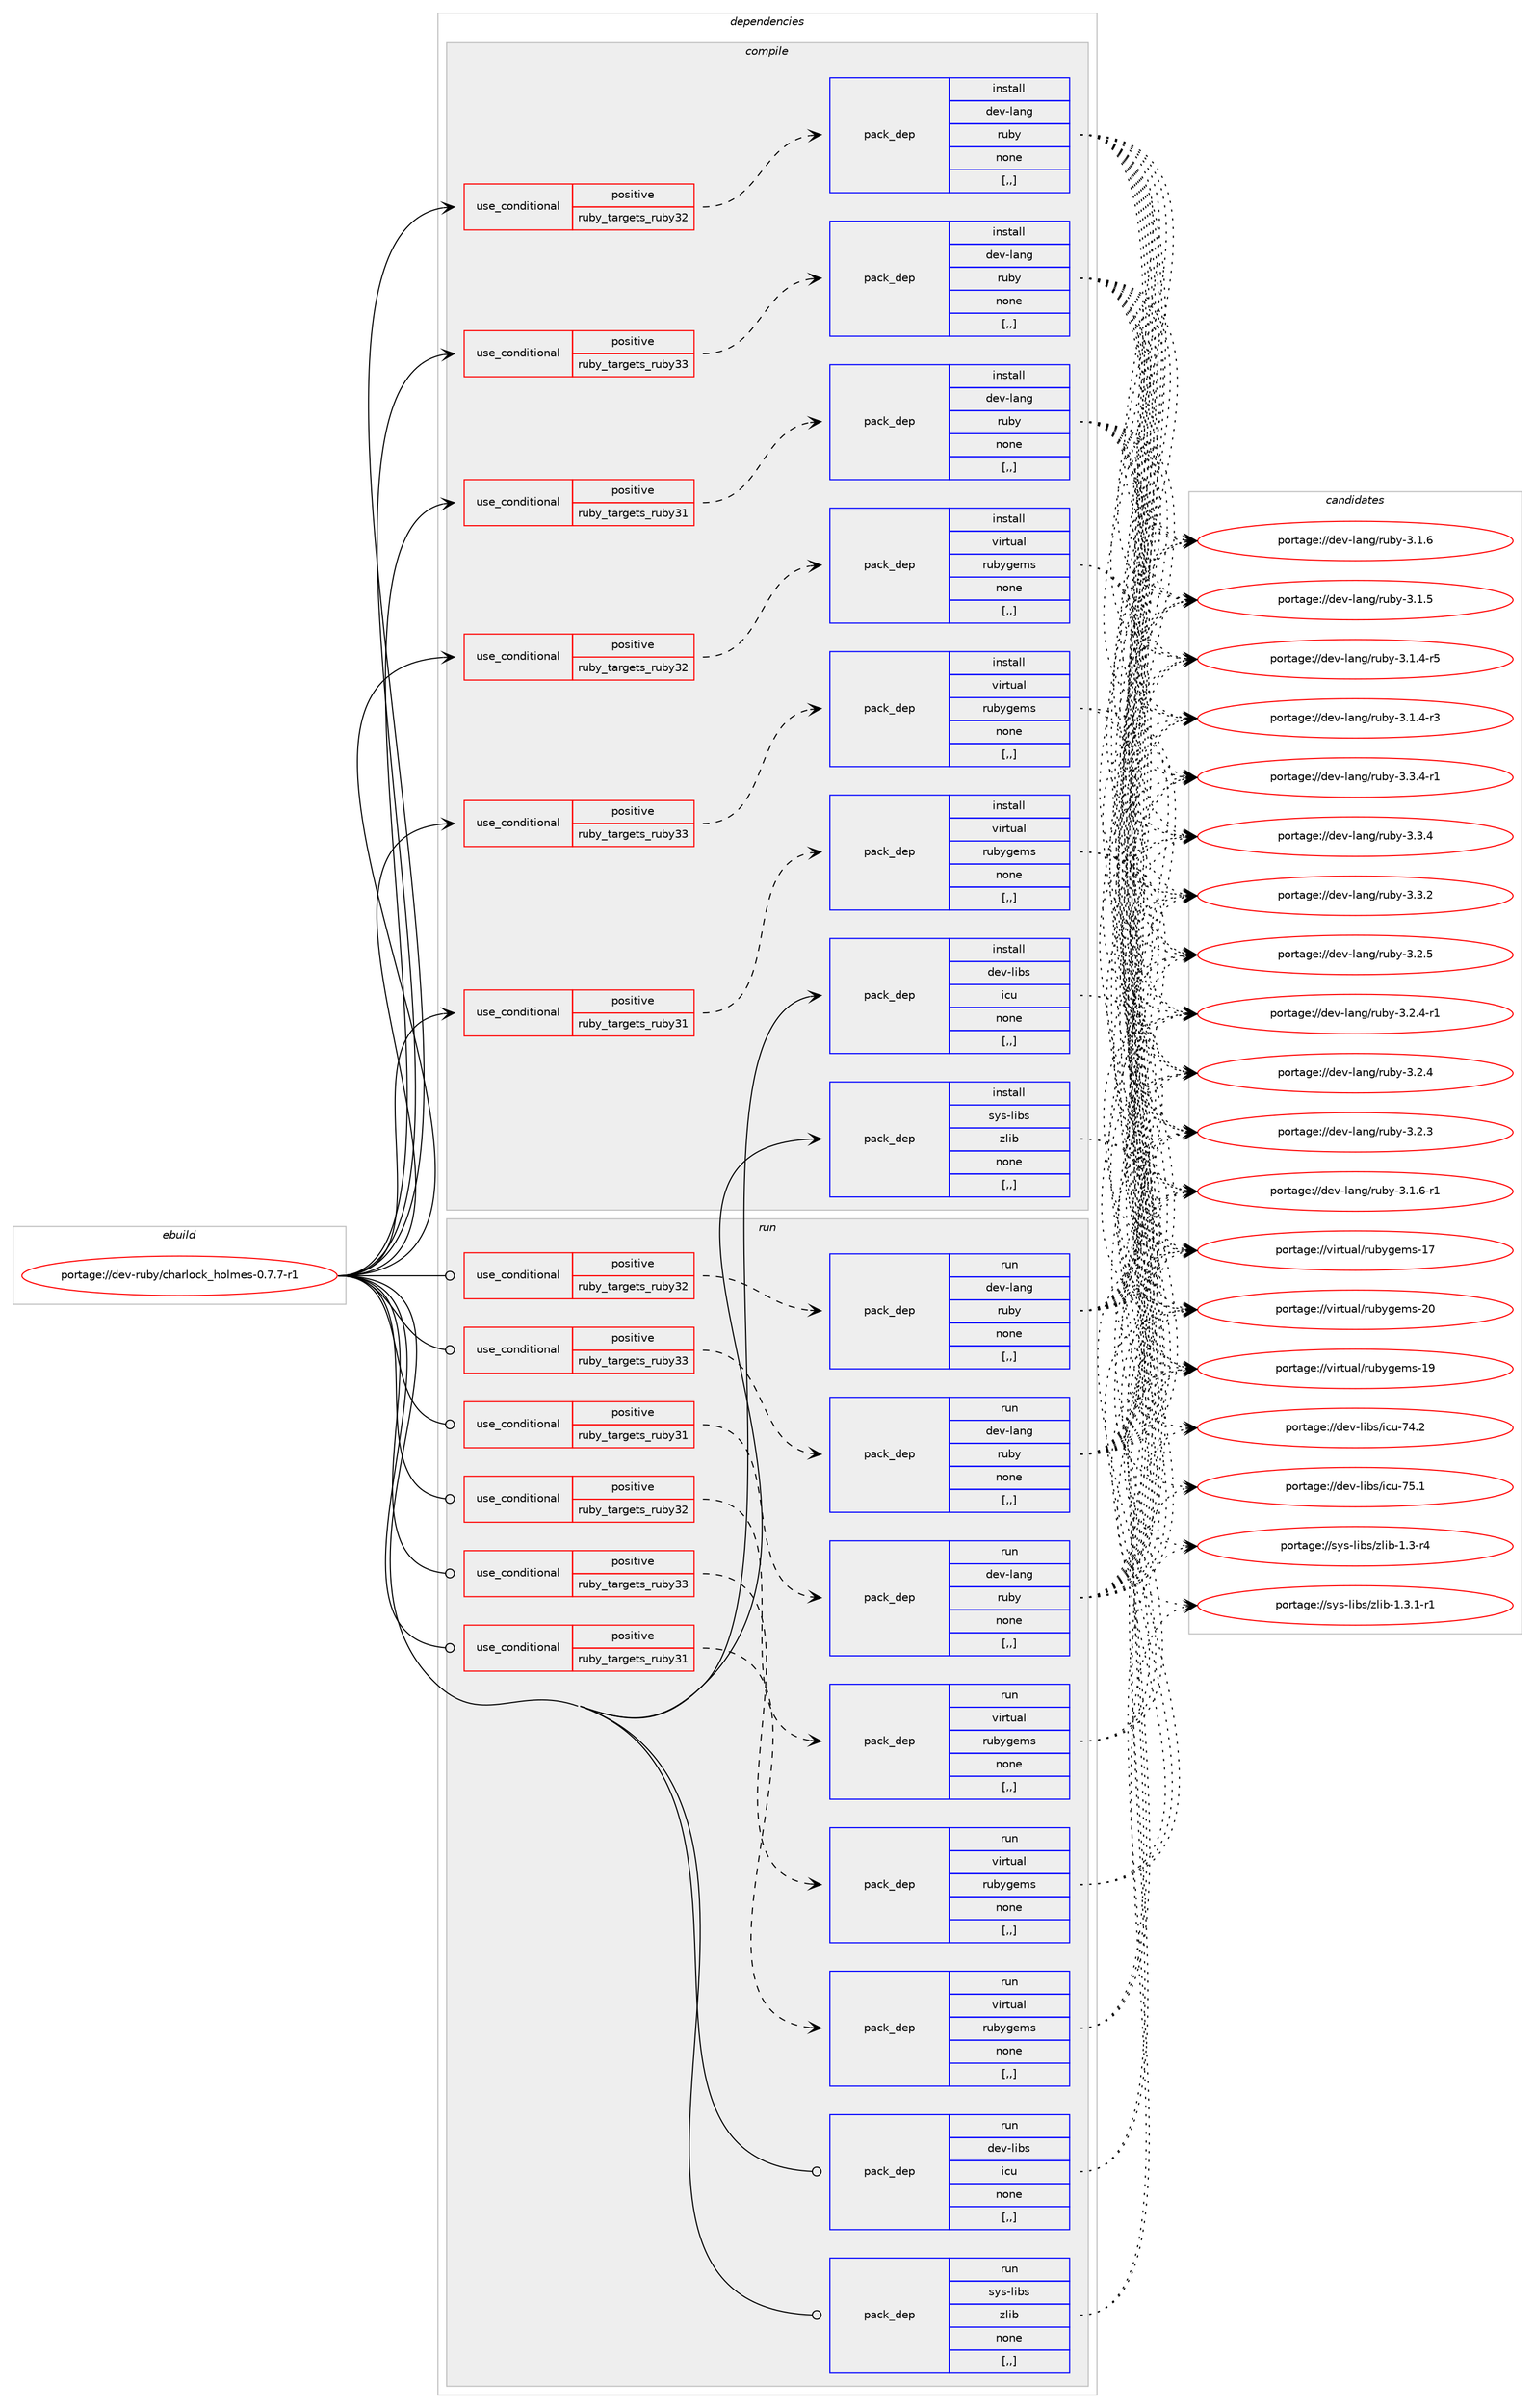 digraph prolog {

# *************
# Graph options
# *************

newrank=true;
concentrate=true;
compound=true;
graph [rankdir=LR,fontname=Helvetica,fontsize=10,ranksep=1.5];#, ranksep=2.5, nodesep=0.2];
edge  [arrowhead=vee];
node  [fontname=Helvetica,fontsize=10];

# **********
# The ebuild
# **********

subgraph cluster_leftcol {
color=gray;
label=<<i>ebuild</i>>;
id [label="portage://dev-ruby/charlock_holmes-0.7.7-r1", color=red, width=4, href="../dev-ruby/charlock_holmes-0.7.7-r1.svg"];
}

# ****************
# The dependencies
# ****************

subgraph cluster_midcol {
color=gray;
label=<<i>dependencies</i>>;
subgraph cluster_compile {
fillcolor="#eeeeee";
style=filled;
label=<<i>compile</i>>;
subgraph cond45565 {
dependency179164 [label=<<TABLE BORDER="0" CELLBORDER="1" CELLSPACING="0" CELLPADDING="4"><TR><TD ROWSPAN="3" CELLPADDING="10">use_conditional</TD></TR><TR><TD>positive</TD></TR><TR><TD>ruby_targets_ruby31</TD></TR></TABLE>>, shape=none, color=red];
subgraph pack132305 {
dependency179165 [label=<<TABLE BORDER="0" CELLBORDER="1" CELLSPACING="0" CELLPADDING="4" WIDTH="220"><TR><TD ROWSPAN="6" CELLPADDING="30">pack_dep</TD></TR><TR><TD WIDTH="110">install</TD></TR><TR><TD>dev-lang</TD></TR><TR><TD>ruby</TD></TR><TR><TD>none</TD></TR><TR><TD>[,,]</TD></TR></TABLE>>, shape=none, color=blue];
}
dependency179164:e -> dependency179165:w [weight=20,style="dashed",arrowhead="vee"];
}
id:e -> dependency179164:w [weight=20,style="solid",arrowhead="vee"];
subgraph cond45566 {
dependency179166 [label=<<TABLE BORDER="0" CELLBORDER="1" CELLSPACING="0" CELLPADDING="4"><TR><TD ROWSPAN="3" CELLPADDING="10">use_conditional</TD></TR><TR><TD>positive</TD></TR><TR><TD>ruby_targets_ruby31</TD></TR></TABLE>>, shape=none, color=red];
subgraph pack132306 {
dependency179167 [label=<<TABLE BORDER="0" CELLBORDER="1" CELLSPACING="0" CELLPADDING="4" WIDTH="220"><TR><TD ROWSPAN="6" CELLPADDING="30">pack_dep</TD></TR><TR><TD WIDTH="110">install</TD></TR><TR><TD>virtual</TD></TR><TR><TD>rubygems</TD></TR><TR><TD>none</TD></TR><TR><TD>[,,]</TD></TR></TABLE>>, shape=none, color=blue];
}
dependency179166:e -> dependency179167:w [weight=20,style="dashed",arrowhead="vee"];
}
id:e -> dependency179166:w [weight=20,style="solid",arrowhead="vee"];
subgraph cond45567 {
dependency179168 [label=<<TABLE BORDER="0" CELLBORDER="1" CELLSPACING="0" CELLPADDING="4"><TR><TD ROWSPAN="3" CELLPADDING="10">use_conditional</TD></TR><TR><TD>positive</TD></TR><TR><TD>ruby_targets_ruby32</TD></TR></TABLE>>, shape=none, color=red];
subgraph pack132307 {
dependency179169 [label=<<TABLE BORDER="0" CELLBORDER="1" CELLSPACING="0" CELLPADDING="4" WIDTH="220"><TR><TD ROWSPAN="6" CELLPADDING="30">pack_dep</TD></TR><TR><TD WIDTH="110">install</TD></TR><TR><TD>dev-lang</TD></TR><TR><TD>ruby</TD></TR><TR><TD>none</TD></TR><TR><TD>[,,]</TD></TR></TABLE>>, shape=none, color=blue];
}
dependency179168:e -> dependency179169:w [weight=20,style="dashed",arrowhead="vee"];
}
id:e -> dependency179168:w [weight=20,style="solid",arrowhead="vee"];
subgraph cond45568 {
dependency179170 [label=<<TABLE BORDER="0" CELLBORDER="1" CELLSPACING="0" CELLPADDING="4"><TR><TD ROWSPAN="3" CELLPADDING="10">use_conditional</TD></TR><TR><TD>positive</TD></TR><TR><TD>ruby_targets_ruby32</TD></TR></TABLE>>, shape=none, color=red];
subgraph pack132308 {
dependency179171 [label=<<TABLE BORDER="0" CELLBORDER="1" CELLSPACING="0" CELLPADDING="4" WIDTH="220"><TR><TD ROWSPAN="6" CELLPADDING="30">pack_dep</TD></TR><TR><TD WIDTH="110">install</TD></TR><TR><TD>virtual</TD></TR><TR><TD>rubygems</TD></TR><TR><TD>none</TD></TR><TR><TD>[,,]</TD></TR></TABLE>>, shape=none, color=blue];
}
dependency179170:e -> dependency179171:w [weight=20,style="dashed",arrowhead="vee"];
}
id:e -> dependency179170:w [weight=20,style="solid",arrowhead="vee"];
subgraph cond45569 {
dependency179172 [label=<<TABLE BORDER="0" CELLBORDER="1" CELLSPACING="0" CELLPADDING="4"><TR><TD ROWSPAN="3" CELLPADDING="10">use_conditional</TD></TR><TR><TD>positive</TD></TR><TR><TD>ruby_targets_ruby33</TD></TR></TABLE>>, shape=none, color=red];
subgraph pack132309 {
dependency179173 [label=<<TABLE BORDER="0" CELLBORDER="1" CELLSPACING="0" CELLPADDING="4" WIDTH="220"><TR><TD ROWSPAN="6" CELLPADDING="30">pack_dep</TD></TR><TR><TD WIDTH="110">install</TD></TR><TR><TD>dev-lang</TD></TR><TR><TD>ruby</TD></TR><TR><TD>none</TD></TR><TR><TD>[,,]</TD></TR></TABLE>>, shape=none, color=blue];
}
dependency179172:e -> dependency179173:w [weight=20,style="dashed",arrowhead="vee"];
}
id:e -> dependency179172:w [weight=20,style="solid",arrowhead="vee"];
subgraph cond45570 {
dependency179174 [label=<<TABLE BORDER="0" CELLBORDER="1" CELLSPACING="0" CELLPADDING="4"><TR><TD ROWSPAN="3" CELLPADDING="10">use_conditional</TD></TR><TR><TD>positive</TD></TR><TR><TD>ruby_targets_ruby33</TD></TR></TABLE>>, shape=none, color=red];
subgraph pack132310 {
dependency179175 [label=<<TABLE BORDER="0" CELLBORDER="1" CELLSPACING="0" CELLPADDING="4" WIDTH="220"><TR><TD ROWSPAN="6" CELLPADDING="30">pack_dep</TD></TR><TR><TD WIDTH="110">install</TD></TR><TR><TD>virtual</TD></TR><TR><TD>rubygems</TD></TR><TR><TD>none</TD></TR><TR><TD>[,,]</TD></TR></TABLE>>, shape=none, color=blue];
}
dependency179174:e -> dependency179175:w [weight=20,style="dashed",arrowhead="vee"];
}
id:e -> dependency179174:w [weight=20,style="solid",arrowhead="vee"];
subgraph pack132311 {
dependency179176 [label=<<TABLE BORDER="0" CELLBORDER="1" CELLSPACING="0" CELLPADDING="4" WIDTH="220"><TR><TD ROWSPAN="6" CELLPADDING="30">pack_dep</TD></TR><TR><TD WIDTH="110">install</TD></TR><TR><TD>dev-libs</TD></TR><TR><TD>icu</TD></TR><TR><TD>none</TD></TR><TR><TD>[,,]</TD></TR></TABLE>>, shape=none, color=blue];
}
id:e -> dependency179176:w [weight=20,style="solid",arrowhead="vee"];
subgraph pack132312 {
dependency179177 [label=<<TABLE BORDER="0" CELLBORDER="1" CELLSPACING="0" CELLPADDING="4" WIDTH="220"><TR><TD ROWSPAN="6" CELLPADDING="30">pack_dep</TD></TR><TR><TD WIDTH="110">install</TD></TR><TR><TD>sys-libs</TD></TR><TR><TD>zlib</TD></TR><TR><TD>none</TD></TR><TR><TD>[,,]</TD></TR></TABLE>>, shape=none, color=blue];
}
id:e -> dependency179177:w [weight=20,style="solid",arrowhead="vee"];
}
subgraph cluster_compileandrun {
fillcolor="#eeeeee";
style=filled;
label=<<i>compile and run</i>>;
}
subgraph cluster_run {
fillcolor="#eeeeee";
style=filled;
label=<<i>run</i>>;
subgraph cond45571 {
dependency179178 [label=<<TABLE BORDER="0" CELLBORDER="1" CELLSPACING="0" CELLPADDING="4"><TR><TD ROWSPAN="3" CELLPADDING="10">use_conditional</TD></TR><TR><TD>positive</TD></TR><TR><TD>ruby_targets_ruby31</TD></TR></TABLE>>, shape=none, color=red];
subgraph pack132313 {
dependency179179 [label=<<TABLE BORDER="0" CELLBORDER="1" CELLSPACING="0" CELLPADDING="4" WIDTH="220"><TR><TD ROWSPAN="6" CELLPADDING="30">pack_dep</TD></TR><TR><TD WIDTH="110">run</TD></TR><TR><TD>dev-lang</TD></TR><TR><TD>ruby</TD></TR><TR><TD>none</TD></TR><TR><TD>[,,]</TD></TR></TABLE>>, shape=none, color=blue];
}
dependency179178:e -> dependency179179:w [weight=20,style="dashed",arrowhead="vee"];
}
id:e -> dependency179178:w [weight=20,style="solid",arrowhead="odot"];
subgraph cond45572 {
dependency179180 [label=<<TABLE BORDER="0" CELLBORDER="1" CELLSPACING="0" CELLPADDING="4"><TR><TD ROWSPAN="3" CELLPADDING="10">use_conditional</TD></TR><TR><TD>positive</TD></TR><TR><TD>ruby_targets_ruby31</TD></TR></TABLE>>, shape=none, color=red];
subgraph pack132314 {
dependency179181 [label=<<TABLE BORDER="0" CELLBORDER="1" CELLSPACING="0" CELLPADDING="4" WIDTH="220"><TR><TD ROWSPAN="6" CELLPADDING="30">pack_dep</TD></TR><TR><TD WIDTH="110">run</TD></TR><TR><TD>virtual</TD></TR><TR><TD>rubygems</TD></TR><TR><TD>none</TD></TR><TR><TD>[,,]</TD></TR></TABLE>>, shape=none, color=blue];
}
dependency179180:e -> dependency179181:w [weight=20,style="dashed",arrowhead="vee"];
}
id:e -> dependency179180:w [weight=20,style="solid",arrowhead="odot"];
subgraph cond45573 {
dependency179182 [label=<<TABLE BORDER="0" CELLBORDER="1" CELLSPACING="0" CELLPADDING="4"><TR><TD ROWSPAN="3" CELLPADDING="10">use_conditional</TD></TR><TR><TD>positive</TD></TR><TR><TD>ruby_targets_ruby32</TD></TR></TABLE>>, shape=none, color=red];
subgraph pack132315 {
dependency179183 [label=<<TABLE BORDER="0" CELLBORDER="1" CELLSPACING="0" CELLPADDING="4" WIDTH="220"><TR><TD ROWSPAN="6" CELLPADDING="30">pack_dep</TD></TR><TR><TD WIDTH="110">run</TD></TR><TR><TD>dev-lang</TD></TR><TR><TD>ruby</TD></TR><TR><TD>none</TD></TR><TR><TD>[,,]</TD></TR></TABLE>>, shape=none, color=blue];
}
dependency179182:e -> dependency179183:w [weight=20,style="dashed",arrowhead="vee"];
}
id:e -> dependency179182:w [weight=20,style="solid",arrowhead="odot"];
subgraph cond45574 {
dependency179184 [label=<<TABLE BORDER="0" CELLBORDER="1" CELLSPACING="0" CELLPADDING="4"><TR><TD ROWSPAN="3" CELLPADDING="10">use_conditional</TD></TR><TR><TD>positive</TD></TR><TR><TD>ruby_targets_ruby32</TD></TR></TABLE>>, shape=none, color=red];
subgraph pack132316 {
dependency179185 [label=<<TABLE BORDER="0" CELLBORDER="1" CELLSPACING="0" CELLPADDING="4" WIDTH="220"><TR><TD ROWSPAN="6" CELLPADDING="30">pack_dep</TD></TR><TR><TD WIDTH="110">run</TD></TR><TR><TD>virtual</TD></TR><TR><TD>rubygems</TD></TR><TR><TD>none</TD></TR><TR><TD>[,,]</TD></TR></TABLE>>, shape=none, color=blue];
}
dependency179184:e -> dependency179185:w [weight=20,style="dashed",arrowhead="vee"];
}
id:e -> dependency179184:w [weight=20,style="solid",arrowhead="odot"];
subgraph cond45575 {
dependency179186 [label=<<TABLE BORDER="0" CELLBORDER="1" CELLSPACING="0" CELLPADDING="4"><TR><TD ROWSPAN="3" CELLPADDING="10">use_conditional</TD></TR><TR><TD>positive</TD></TR><TR><TD>ruby_targets_ruby33</TD></TR></TABLE>>, shape=none, color=red];
subgraph pack132317 {
dependency179187 [label=<<TABLE BORDER="0" CELLBORDER="1" CELLSPACING="0" CELLPADDING="4" WIDTH="220"><TR><TD ROWSPAN="6" CELLPADDING="30">pack_dep</TD></TR><TR><TD WIDTH="110">run</TD></TR><TR><TD>dev-lang</TD></TR><TR><TD>ruby</TD></TR><TR><TD>none</TD></TR><TR><TD>[,,]</TD></TR></TABLE>>, shape=none, color=blue];
}
dependency179186:e -> dependency179187:w [weight=20,style="dashed",arrowhead="vee"];
}
id:e -> dependency179186:w [weight=20,style="solid",arrowhead="odot"];
subgraph cond45576 {
dependency179188 [label=<<TABLE BORDER="0" CELLBORDER="1" CELLSPACING="0" CELLPADDING="4"><TR><TD ROWSPAN="3" CELLPADDING="10">use_conditional</TD></TR><TR><TD>positive</TD></TR><TR><TD>ruby_targets_ruby33</TD></TR></TABLE>>, shape=none, color=red];
subgraph pack132318 {
dependency179189 [label=<<TABLE BORDER="0" CELLBORDER="1" CELLSPACING="0" CELLPADDING="4" WIDTH="220"><TR><TD ROWSPAN="6" CELLPADDING="30">pack_dep</TD></TR><TR><TD WIDTH="110">run</TD></TR><TR><TD>virtual</TD></TR><TR><TD>rubygems</TD></TR><TR><TD>none</TD></TR><TR><TD>[,,]</TD></TR></TABLE>>, shape=none, color=blue];
}
dependency179188:e -> dependency179189:w [weight=20,style="dashed",arrowhead="vee"];
}
id:e -> dependency179188:w [weight=20,style="solid",arrowhead="odot"];
subgraph pack132319 {
dependency179190 [label=<<TABLE BORDER="0" CELLBORDER="1" CELLSPACING="0" CELLPADDING="4" WIDTH="220"><TR><TD ROWSPAN="6" CELLPADDING="30">pack_dep</TD></TR><TR><TD WIDTH="110">run</TD></TR><TR><TD>dev-libs</TD></TR><TR><TD>icu</TD></TR><TR><TD>none</TD></TR><TR><TD>[,,]</TD></TR></TABLE>>, shape=none, color=blue];
}
id:e -> dependency179190:w [weight=20,style="solid",arrowhead="odot"];
subgraph pack132320 {
dependency179191 [label=<<TABLE BORDER="0" CELLBORDER="1" CELLSPACING="0" CELLPADDING="4" WIDTH="220"><TR><TD ROWSPAN="6" CELLPADDING="30">pack_dep</TD></TR><TR><TD WIDTH="110">run</TD></TR><TR><TD>sys-libs</TD></TR><TR><TD>zlib</TD></TR><TR><TD>none</TD></TR><TR><TD>[,,]</TD></TR></TABLE>>, shape=none, color=blue];
}
id:e -> dependency179191:w [weight=20,style="solid",arrowhead="odot"];
}
}

# **************
# The candidates
# **************

subgraph cluster_choices {
rank=same;
color=gray;
label=<<i>candidates</i>>;

subgraph choice132305 {
color=black;
nodesep=1;
choice100101118451089711010347114117981214551465146524511449 [label="portage://dev-lang/ruby-3.3.4-r1", color=red, width=4,href="../dev-lang/ruby-3.3.4-r1.svg"];
choice10010111845108971101034711411798121455146514652 [label="portage://dev-lang/ruby-3.3.4", color=red, width=4,href="../dev-lang/ruby-3.3.4.svg"];
choice10010111845108971101034711411798121455146514650 [label="portage://dev-lang/ruby-3.3.2", color=red, width=4,href="../dev-lang/ruby-3.3.2.svg"];
choice10010111845108971101034711411798121455146504653 [label="portage://dev-lang/ruby-3.2.5", color=red, width=4,href="../dev-lang/ruby-3.2.5.svg"];
choice100101118451089711010347114117981214551465046524511449 [label="portage://dev-lang/ruby-3.2.4-r1", color=red, width=4,href="../dev-lang/ruby-3.2.4-r1.svg"];
choice10010111845108971101034711411798121455146504652 [label="portage://dev-lang/ruby-3.2.4", color=red, width=4,href="../dev-lang/ruby-3.2.4.svg"];
choice10010111845108971101034711411798121455146504651 [label="portage://dev-lang/ruby-3.2.3", color=red, width=4,href="../dev-lang/ruby-3.2.3.svg"];
choice100101118451089711010347114117981214551464946544511449 [label="portage://dev-lang/ruby-3.1.6-r1", color=red, width=4,href="../dev-lang/ruby-3.1.6-r1.svg"];
choice10010111845108971101034711411798121455146494654 [label="portage://dev-lang/ruby-3.1.6", color=red, width=4,href="../dev-lang/ruby-3.1.6.svg"];
choice10010111845108971101034711411798121455146494653 [label="portage://dev-lang/ruby-3.1.5", color=red, width=4,href="../dev-lang/ruby-3.1.5.svg"];
choice100101118451089711010347114117981214551464946524511453 [label="portage://dev-lang/ruby-3.1.4-r5", color=red, width=4,href="../dev-lang/ruby-3.1.4-r5.svg"];
choice100101118451089711010347114117981214551464946524511451 [label="portage://dev-lang/ruby-3.1.4-r3", color=red, width=4,href="../dev-lang/ruby-3.1.4-r3.svg"];
dependency179165:e -> choice100101118451089711010347114117981214551465146524511449:w [style=dotted,weight="100"];
dependency179165:e -> choice10010111845108971101034711411798121455146514652:w [style=dotted,weight="100"];
dependency179165:e -> choice10010111845108971101034711411798121455146514650:w [style=dotted,weight="100"];
dependency179165:e -> choice10010111845108971101034711411798121455146504653:w [style=dotted,weight="100"];
dependency179165:e -> choice100101118451089711010347114117981214551465046524511449:w [style=dotted,weight="100"];
dependency179165:e -> choice10010111845108971101034711411798121455146504652:w [style=dotted,weight="100"];
dependency179165:e -> choice10010111845108971101034711411798121455146504651:w [style=dotted,weight="100"];
dependency179165:e -> choice100101118451089711010347114117981214551464946544511449:w [style=dotted,weight="100"];
dependency179165:e -> choice10010111845108971101034711411798121455146494654:w [style=dotted,weight="100"];
dependency179165:e -> choice10010111845108971101034711411798121455146494653:w [style=dotted,weight="100"];
dependency179165:e -> choice100101118451089711010347114117981214551464946524511453:w [style=dotted,weight="100"];
dependency179165:e -> choice100101118451089711010347114117981214551464946524511451:w [style=dotted,weight="100"];
}
subgraph choice132306 {
color=black;
nodesep=1;
choice118105114116117971084711411798121103101109115455048 [label="portage://virtual/rubygems-20", color=red, width=4,href="../virtual/rubygems-20.svg"];
choice118105114116117971084711411798121103101109115454957 [label="portage://virtual/rubygems-19", color=red, width=4,href="../virtual/rubygems-19.svg"];
choice118105114116117971084711411798121103101109115454955 [label="portage://virtual/rubygems-17", color=red, width=4,href="../virtual/rubygems-17.svg"];
dependency179167:e -> choice118105114116117971084711411798121103101109115455048:w [style=dotted,weight="100"];
dependency179167:e -> choice118105114116117971084711411798121103101109115454957:w [style=dotted,weight="100"];
dependency179167:e -> choice118105114116117971084711411798121103101109115454955:w [style=dotted,weight="100"];
}
subgraph choice132307 {
color=black;
nodesep=1;
choice100101118451089711010347114117981214551465146524511449 [label="portage://dev-lang/ruby-3.3.4-r1", color=red, width=4,href="../dev-lang/ruby-3.3.4-r1.svg"];
choice10010111845108971101034711411798121455146514652 [label="portage://dev-lang/ruby-3.3.4", color=red, width=4,href="../dev-lang/ruby-3.3.4.svg"];
choice10010111845108971101034711411798121455146514650 [label="portage://dev-lang/ruby-3.3.2", color=red, width=4,href="../dev-lang/ruby-3.3.2.svg"];
choice10010111845108971101034711411798121455146504653 [label="portage://dev-lang/ruby-3.2.5", color=red, width=4,href="../dev-lang/ruby-3.2.5.svg"];
choice100101118451089711010347114117981214551465046524511449 [label="portage://dev-lang/ruby-3.2.4-r1", color=red, width=4,href="../dev-lang/ruby-3.2.4-r1.svg"];
choice10010111845108971101034711411798121455146504652 [label="portage://dev-lang/ruby-3.2.4", color=red, width=4,href="../dev-lang/ruby-3.2.4.svg"];
choice10010111845108971101034711411798121455146504651 [label="portage://dev-lang/ruby-3.2.3", color=red, width=4,href="../dev-lang/ruby-3.2.3.svg"];
choice100101118451089711010347114117981214551464946544511449 [label="portage://dev-lang/ruby-3.1.6-r1", color=red, width=4,href="../dev-lang/ruby-3.1.6-r1.svg"];
choice10010111845108971101034711411798121455146494654 [label="portage://dev-lang/ruby-3.1.6", color=red, width=4,href="../dev-lang/ruby-3.1.6.svg"];
choice10010111845108971101034711411798121455146494653 [label="portage://dev-lang/ruby-3.1.5", color=red, width=4,href="../dev-lang/ruby-3.1.5.svg"];
choice100101118451089711010347114117981214551464946524511453 [label="portage://dev-lang/ruby-3.1.4-r5", color=red, width=4,href="../dev-lang/ruby-3.1.4-r5.svg"];
choice100101118451089711010347114117981214551464946524511451 [label="portage://dev-lang/ruby-3.1.4-r3", color=red, width=4,href="../dev-lang/ruby-3.1.4-r3.svg"];
dependency179169:e -> choice100101118451089711010347114117981214551465146524511449:w [style=dotted,weight="100"];
dependency179169:e -> choice10010111845108971101034711411798121455146514652:w [style=dotted,weight="100"];
dependency179169:e -> choice10010111845108971101034711411798121455146514650:w [style=dotted,weight="100"];
dependency179169:e -> choice10010111845108971101034711411798121455146504653:w [style=dotted,weight="100"];
dependency179169:e -> choice100101118451089711010347114117981214551465046524511449:w [style=dotted,weight="100"];
dependency179169:e -> choice10010111845108971101034711411798121455146504652:w [style=dotted,weight="100"];
dependency179169:e -> choice10010111845108971101034711411798121455146504651:w [style=dotted,weight="100"];
dependency179169:e -> choice100101118451089711010347114117981214551464946544511449:w [style=dotted,weight="100"];
dependency179169:e -> choice10010111845108971101034711411798121455146494654:w [style=dotted,weight="100"];
dependency179169:e -> choice10010111845108971101034711411798121455146494653:w [style=dotted,weight="100"];
dependency179169:e -> choice100101118451089711010347114117981214551464946524511453:w [style=dotted,weight="100"];
dependency179169:e -> choice100101118451089711010347114117981214551464946524511451:w [style=dotted,weight="100"];
}
subgraph choice132308 {
color=black;
nodesep=1;
choice118105114116117971084711411798121103101109115455048 [label="portage://virtual/rubygems-20", color=red, width=4,href="../virtual/rubygems-20.svg"];
choice118105114116117971084711411798121103101109115454957 [label="portage://virtual/rubygems-19", color=red, width=4,href="../virtual/rubygems-19.svg"];
choice118105114116117971084711411798121103101109115454955 [label="portage://virtual/rubygems-17", color=red, width=4,href="../virtual/rubygems-17.svg"];
dependency179171:e -> choice118105114116117971084711411798121103101109115455048:w [style=dotted,weight="100"];
dependency179171:e -> choice118105114116117971084711411798121103101109115454957:w [style=dotted,weight="100"];
dependency179171:e -> choice118105114116117971084711411798121103101109115454955:w [style=dotted,weight="100"];
}
subgraph choice132309 {
color=black;
nodesep=1;
choice100101118451089711010347114117981214551465146524511449 [label="portage://dev-lang/ruby-3.3.4-r1", color=red, width=4,href="../dev-lang/ruby-3.3.4-r1.svg"];
choice10010111845108971101034711411798121455146514652 [label="portage://dev-lang/ruby-3.3.4", color=red, width=4,href="../dev-lang/ruby-3.3.4.svg"];
choice10010111845108971101034711411798121455146514650 [label="portage://dev-lang/ruby-3.3.2", color=red, width=4,href="../dev-lang/ruby-3.3.2.svg"];
choice10010111845108971101034711411798121455146504653 [label="portage://dev-lang/ruby-3.2.5", color=red, width=4,href="../dev-lang/ruby-3.2.5.svg"];
choice100101118451089711010347114117981214551465046524511449 [label="portage://dev-lang/ruby-3.2.4-r1", color=red, width=4,href="../dev-lang/ruby-3.2.4-r1.svg"];
choice10010111845108971101034711411798121455146504652 [label="portage://dev-lang/ruby-3.2.4", color=red, width=4,href="../dev-lang/ruby-3.2.4.svg"];
choice10010111845108971101034711411798121455146504651 [label="portage://dev-lang/ruby-3.2.3", color=red, width=4,href="../dev-lang/ruby-3.2.3.svg"];
choice100101118451089711010347114117981214551464946544511449 [label="portage://dev-lang/ruby-3.1.6-r1", color=red, width=4,href="../dev-lang/ruby-3.1.6-r1.svg"];
choice10010111845108971101034711411798121455146494654 [label="portage://dev-lang/ruby-3.1.6", color=red, width=4,href="../dev-lang/ruby-3.1.6.svg"];
choice10010111845108971101034711411798121455146494653 [label="portage://dev-lang/ruby-3.1.5", color=red, width=4,href="../dev-lang/ruby-3.1.5.svg"];
choice100101118451089711010347114117981214551464946524511453 [label="portage://dev-lang/ruby-3.1.4-r5", color=red, width=4,href="../dev-lang/ruby-3.1.4-r5.svg"];
choice100101118451089711010347114117981214551464946524511451 [label="portage://dev-lang/ruby-3.1.4-r3", color=red, width=4,href="../dev-lang/ruby-3.1.4-r3.svg"];
dependency179173:e -> choice100101118451089711010347114117981214551465146524511449:w [style=dotted,weight="100"];
dependency179173:e -> choice10010111845108971101034711411798121455146514652:w [style=dotted,weight="100"];
dependency179173:e -> choice10010111845108971101034711411798121455146514650:w [style=dotted,weight="100"];
dependency179173:e -> choice10010111845108971101034711411798121455146504653:w [style=dotted,weight="100"];
dependency179173:e -> choice100101118451089711010347114117981214551465046524511449:w [style=dotted,weight="100"];
dependency179173:e -> choice10010111845108971101034711411798121455146504652:w [style=dotted,weight="100"];
dependency179173:e -> choice10010111845108971101034711411798121455146504651:w [style=dotted,weight="100"];
dependency179173:e -> choice100101118451089711010347114117981214551464946544511449:w [style=dotted,weight="100"];
dependency179173:e -> choice10010111845108971101034711411798121455146494654:w [style=dotted,weight="100"];
dependency179173:e -> choice10010111845108971101034711411798121455146494653:w [style=dotted,weight="100"];
dependency179173:e -> choice100101118451089711010347114117981214551464946524511453:w [style=dotted,weight="100"];
dependency179173:e -> choice100101118451089711010347114117981214551464946524511451:w [style=dotted,weight="100"];
}
subgraph choice132310 {
color=black;
nodesep=1;
choice118105114116117971084711411798121103101109115455048 [label="portage://virtual/rubygems-20", color=red, width=4,href="../virtual/rubygems-20.svg"];
choice118105114116117971084711411798121103101109115454957 [label="portage://virtual/rubygems-19", color=red, width=4,href="../virtual/rubygems-19.svg"];
choice118105114116117971084711411798121103101109115454955 [label="portage://virtual/rubygems-17", color=red, width=4,href="../virtual/rubygems-17.svg"];
dependency179175:e -> choice118105114116117971084711411798121103101109115455048:w [style=dotted,weight="100"];
dependency179175:e -> choice118105114116117971084711411798121103101109115454957:w [style=dotted,weight="100"];
dependency179175:e -> choice118105114116117971084711411798121103101109115454955:w [style=dotted,weight="100"];
}
subgraph choice132311 {
color=black;
nodesep=1;
choice100101118451081059811547105991174555534649 [label="portage://dev-libs/icu-75.1", color=red, width=4,href="../dev-libs/icu-75.1.svg"];
choice100101118451081059811547105991174555524650 [label="portage://dev-libs/icu-74.2", color=red, width=4,href="../dev-libs/icu-74.2.svg"];
dependency179176:e -> choice100101118451081059811547105991174555534649:w [style=dotted,weight="100"];
dependency179176:e -> choice100101118451081059811547105991174555524650:w [style=dotted,weight="100"];
}
subgraph choice132312 {
color=black;
nodesep=1;
choice115121115451081059811547122108105984549465146494511449 [label="portage://sys-libs/zlib-1.3.1-r1", color=red, width=4,href="../sys-libs/zlib-1.3.1-r1.svg"];
choice11512111545108105981154712210810598454946514511452 [label="portage://sys-libs/zlib-1.3-r4", color=red, width=4,href="../sys-libs/zlib-1.3-r4.svg"];
dependency179177:e -> choice115121115451081059811547122108105984549465146494511449:w [style=dotted,weight="100"];
dependency179177:e -> choice11512111545108105981154712210810598454946514511452:w [style=dotted,weight="100"];
}
subgraph choice132313 {
color=black;
nodesep=1;
choice100101118451089711010347114117981214551465146524511449 [label="portage://dev-lang/ruby-3.3.4-r1", color=red, width=4,href="../dev-lang/ruby-3.3.4-r1.svg"];
choice10010111845108971101034711411798121455146514652 [label="portage://dev-lang/ruby-3.3.4", color=red, width=4,href="../dev-lang/ruby-3.3.4.svg"];
choice10010111845108971101034711411798121455146514650 [label="portage://dev-lang/ruby-3.3.2", color=red, width=4,href="../dev-lang/ruby-3.3.2.svg"];
choice10010111845108971101034711411798121455146504653 [label="portage://dev-lang/ruby-3.2.5", color=red, width=4,href="../dev-lang/ruby-3.2.5.svg"];
choice100101118451089711010347114117981214551465046524511449 [label="portage://dev-lang/ruby-3.2.4-r1", color=red, width=4,href="../dev-lang/ruby-3.2.4-r1.svg"];
choice10010111845108971101034711411798121455146504652 [label="portage://dev-lang/ruby-3.2.4", color=red, width=4,href="../dev-lang/ruby-3.2.4.svg"];
choice10010111845108971101034711411798121455146504651 [label="portage://dev-lang/ruby-3.2.3", color=red, width=4,href="../dev-lang/ruby-3.2.3.svg"];
choice100101118451089711010347114117981214551464946544511449 [label="portage://dev-lang/ruby-3.1.6-r1", color=red, width=4,href="../dev-lang/ruby-3.1.6-r1.svg"];
choice10010111845108971101034711411798121455146494654 [label="portage://dev-lang/ruby-3.1.6", color=red, width=4,href="../dev-lang/ruby-3.1.6.svg"];
choice10010111845108971101034711411798121455146494653 [label="portage://dev-lang/ruby-3.1.5", color=red, width=4,href="../dev-lang/ruby-3.1.5.svg"];
choice100101118451089711010347114117981214551464946524511453 [label="portage://dev-lang/ruby-3.1.4-r5", color=red, width=4,href="../dev-lang/ruby-3.1.4-r5.svg"];
choice100101118451089711010347114117981214551464946524511451 [label="portage://dev-lang/ruby-3.1.4-r3", color=red, width=4,href="../dev-lang/ruby-3.1.4-r3.svg"];
dependency179179:e -> choice100101118451089711010347114117981214551465146524511449:w [style=dotted,weight="100"];
dependency179179:e -> choice10010111845108971101034711411798121455146514652:w [style=dotted,weight="100"];
dependency179179:e -> choice10010111845108971101034711411798121455146514650:w [style=dotted,weight="100"];
dependency179179:e -> choice10010111845108971101034711411798121455146504653:w [style=dotted,weight="100"];
dependency179179:e -> choice100101118451089711010347114117981214551465046524511449:w [style=dotted,weight="100"];
dependency179179:e -> choice10010111845108971101034711411798121455146504652:w [style=dotted,weight="100"];
dependency179179:e -> choice10010111845108971101034711411798121455146504651:w [style=dotted,weight="100"];
dependency179179:e -> choice100101118451089711010347114117981214551464946544511449:w [style=dotted,weight="100"];
dependency179179:e -> choice10010111845108971101034711411798121455146494654:w [style=dotted,weight="100"];
dependency179179:e -> choice10010111845108971101034711411798121455146494653:w [style=dotted,weight="100"];
dependency179179:e -> choice100101118451089711010347114117981214551464946524511453:w [style=dotted,weight="100"];
dependency179179:e -> choice100101118451089711010347114117981214551464946524511451:w [style=dotted,weight="100"];
}
subgraph choice132314 {
color=black;
nodesep=1;
choice118105114116117971084711411798121103101109115455048 [label="portage://virtual/rubygems-20", color=red, width=4,href="../virtual/rubygems-20.svg"];
choice118105114116117971084711411798121103101109115454957 [label="portage://virtual/rubygems-19", color=red, width=4,href="../virtual/rubygems-19.svg"];
choice118105114116117971084711411798121103101109115454955 [label="portage://virtual/rubygems-17", color=red, width=4,href="../virtual/rubygems-17.svg"];
dependency179181:e -> choice118105114116117971084711411798121103101109115455048:w [style=dotted,weight="100"];
dependency179181:e -> choice118105114116117971084711411798121103101109115454957:w [style=dotted,weight="100"];
dependency179181:e -> choice118105114116117971084711411798121103101109115454955:w [style=dotted,weight="100"];
}
subgraph choice132315 {
color=black;
nodesep=1;
choice100101118451089711010347114117981214551465146524511449 [label="portage://dev-lang/ruby-3.3.4-r1", color=red, width=4,href="../dev-lang/ruby-3.3.4-r1.svg"];
choice10010111845108971101034711411798121455146514652 [label="portage://dev-lang/ruby-3.3.4", color=red, width=4,href="../dev-lang/ruby-3.3.4.svg"];
choice10010111845108971101034711411798121455146514650 [label="portage://dev-lang/ruby-3.3.2", color=red, width=4,href="../dev-lang/ruby-3.3.2.svg"];
choice10010111845108971101034711411798121455146504653 [label="portage://dev-lang/ruby-3.2.5", color=red, width=4,href="../dev-lang/ruby-3.2.5.svg"];
choice100101118451089711010347114117981214551465046524511449 [label="portage://dev-lang/ruby-3.2.4-r1", color=red, width=4,href="../dev-lang/ruby-3.2.4-r1.svg"];
choice10010111845108971101034711411798121455146504652 [label="portage://dev-lang/ruby-3.2.4", color=red, width=4,href="../dev-lang/ruby-3.2.4.svg"];
choice10010111845108971101034711411798121455146504651 [label="portage://dev-lang/ruby-3.2.3", color=red, width=4,href="../dev-lang/ruby-3.2.3.svg"];
choice100101118451089711010347114117981214551464946544511449 [label="portage://dev-lang/ruby-3.1.6-r1", color=red, width=4,href="../dev-lang/ruby-3.1.6-r1.svg"];
choice10010111845108971101034711411798121455146494654 [label="portage://dev-lang/ruby-3.1.6", color=red, width=4,href="../dev-lang/ruby-3.1.6.svg"];
choice10010111845108971101034711411798121455146494653 [label="portage://dev-lang/ruby-3.1.5", color=red, width=4,href="../dev-lang/ruby-3.1.5.svg"];
choice100101118451089711010347114117981214551464946524511453 [label="portage://dev-lang/ruby-3.1.4-r5", color=red, width=4,href="../dev-lang/ruby-3.1.4-r5.svg"];
choice100101118451089711010347114117981214551464946524511451 [label="portage://dev-lang/ruby-3.1.4-r3", color=red, width=4,href="../dev-lang/ruby-3.1.4-r3.svg"];
dependency179183:e -> choice100101118451089711010347114117981214551465146524511449:w [style=dotted,weight="100"];
dependency179183:e -> choice10010111845108971101034711411798121455146514652:w [style=dotted,weight="100"];
dependency179183:e -> choice10010111845108971101034711411798121455146514650:w [style=dotted,weight="100"];
dependency179183:e -> choice10010111845108971101034711411798121455146504653:w [style=dotted,weight="100"];
dependency179183:e -> choice100101118451089711010347114117981214551465046524511449:w [style=dotted,weight="100"];
dependency179183:e -> choice10010111845108971101034711411798121455146504652:w [style=dotted,weight="100"];
dependency179183:e -> choice10010111845108971101034711411798121455146504651:w [style=dotted,weight="100"];
dependency179183:e -> choice100101118451089711010347114117981214551464946544511449:w [style=dotted,weight="100"];
dependency179183:e -> choice10010111845108971101034711411798121455146494654:w [style=dotted,weight="100"];
dependency179183:e -> choice10010111845108971101034711411798121455146494653:w [style=dotted,weight="100"];
dependency179183:e -> choice100101118451089711010347114117981214551464946524511453:w [style=dotted,weight="100"];
dependency179183:e -> choice100101118451089711010347114117981214551464946524511451:w [style=dotted,weight="100"];
}
subgraph choice132316 {
color=black;
nodesep=1;
choice118105114116117971084711411798121103101109115455048 [label="portage://virtual/rubygems-20", color=red, width=4,href="../virtual/rubygems-20.svg"];
choice118105114116117971084711411798121103101109115454957 [label="portage://virtual/rubygems-19", color=red, width=4,href="../virtual/rubygems-19.svg"];
choice118105114116117971084711411798121103101109115454955 [label="portage://virtual/rubygems-17", color=red, width=4,href="../virtual/rubygems-17.svg"];
dependency179185:e -> choice118105114116117971084711411798121103101109115455048:w [style=dotted,weight="100"];
dependency179185:e -> choice118105114116117971084711411798121103101109115454957:w [style=dotted,weight="100"];
dependency179185:e -> choice118105114116117971084711411798121103101109115454955:w [style=dotted,weight="100"];
}
subgraph choice132317 {
color=black;
nodesep=1;
choice100101118451089711010347114117981214551465146524511449 [label="portage://dev-lang/ruby-3.3.4-r1", color=red, width=4,href="../dev-lang/ruby-3.3.4-r1.svg"];
choice10010111845108971101034711411798121455146514652 [label="portage://dev-lang/ruby-3.3.4", color=red, width=4,href="../dev-lang/ruby-3.3.4.svg"];
choice10010111845108971101034711411798121455146514650 [label="portage://dev-lang/ruby-3.3.2", color=red, width=4,href="../dev-lang/ruby-3.3.2.svg"];
choice10010111845108971101034711411798121455146504653 [label="portage://dev-lang/ruby-3.2.5", color=red, width=4,href="../dev-lang/ruby-3.2.5.svg"];
choice100101118451089711010347114117981214551465046524511449 [label="portage://dev-lang/ruby-3.2.4-r1", color=red, width=4,href="../dev-lang/ruby-3.2.4-r1.svg"];
choice10010111845108971101034711411798121455146504652 [label="portage://dev-lang/ruby-3.2.4", color=red, width=4,href="../dev-lang/ruby-3.2.4.svg"];
choice10010111845108971101034711411798121455146504651 [label="portage://dev-lang/ruby-3.2.3", color=red, width=4,href="../dev-lang/ruby-3.2.3.svg"];
choice100101118451089711010347114117981214551464946544511449 [label="portage://dev-lang/ruby-3.1.6-r1", color=red, width=4,href="../dev-lang/ruby-3.1.6-r1.svg"];
choice10010111845108971101034711411798121455146494654 [label="portage://dev-lang/ruby-3.1.6", color=red, width=4,href="../dev-lang/ruby-3.1.6.svg"];
choice10010111845108971101034711411798121455146494653 [label="portage://dev-lang/ruby-3.1.5", color=red, width=4,href="../dev-lang/ruby-3.1.5.svg"];
choice100101118451089711010347114117981214551464946524511453 [label="portage://dev-lang/ruby-3.1.4-r5", color=red, width=4,href="../dev-lang/ruby-3.1.4-r5.svg"];
choice100101118451089711010347114117981214551464946524511451 [label="portage://dev-lang/ruby-3.1.4-r3", color=red, width=4,href="../dev-lang/ruby-3.1.4-r3.svg"];
dependency179187:e -> choice100101118451089711010347114117981214551465146524511449:w [style=dotted,weight="100"];
dependency179187:e -> choice10010111845108971101034711411798121455146514652:w [style=dotted,weight="100"];
dependency179187:e -> choice10010111845108971101034711411798121455146514650:w [style=dotted,weight="100"];
dependency179187:e -> choice10010111845108971101034711411798121455146504653:w [style=dotted,weight="100"];
dependency179187:e -> choice100101118451089711010347114117981214551465046524511449:w [style=dotted,weight="100"];
dependency179187:e -> choice10010111845108971101034711411798121455146504652:w [style=dotted,weight="100"];
dependency179187:e -> choice10010111845108971101034711411798121455146504651:w [style=dotted,weight="100"];
dependency179187:e -> choice100101118451089711010347114117981214551464946544511449:w [style=dotted,weight="100"];
dependency179187:e -> choice10010111845108971101034711411798121455146494654:w [style=dotted,weight="100"];
dependency179187:e -> choice10010111845108971101034711411798121455146494653:w [style=dotted,weight="100"];
dependency179187:e -> choice100101118451089711010347114117981214551464946524511453:w [style=dotted,weight="100"];
dependency179187:e -> choice100101118451089711010347114117981214551464946524511451:w [style=dotted,weight="100"];
}
subgraph choice132318 {
color=black;
nodesep=1;
choice118105114116117971084711411798121103101109115455048 [label="portage://virtual/rubygems-20", color=red, width=4,href="../virtual/rubygems-20.svg"];
choice118105114116117971084711411798121103101109115454957 [label="portage://virtual/rubygems-19", color=red, width=4,href="../virtual/rubygems-19.svg"];
choice118105114116117971084711411798121103101109115454955 [label="portage://virtual/rubygems-17", color=red, width=4,href="../virtual/rubygems-17.svg"];
dependency179189:e -> choice118105114116117971084711411798121103101109115455048:w [style=dotted,weight="100"];
dependency179189:e -> choice118105114116117971084711411798121103101109115454957:w [style=dotted,weight="100"];
dependency179189:e -> choice118105114116117971084711411798121103101109115454955:w [style=dotted,weight="100"];
}
subgraph choice132319 {
color=black;
nodesep=1;
choice100101118451081059811547105991174555534649 [label="portage://dev-libs/icu-75.1", color=red, width=4,href="../dev-libs/icu-75.1.svg"];
choice100101118451081059811547105991174555524650 [label="portage://dev-libs/icu-74.2", color=red, width=4,href="../dev-libs/icu-74.2.svg"];
dependency179190:e -> choice100101118451081059811547105991174555534649:w [style=dotted,weight="100"];
dependency179190:e -> choice100101118451081059811547105991174555524650:w [style=dotted,weight="100"];
}
subgraph choice132320 {
color=black;
nodesep=1;
choice115121115451081059811547122108105984549465146494511449 [label="portage://sys-libs/zlib-1.3.1-r1", color=red, width=4,href="../sys-libs/zlib-1.3.1-r1.svg"];
choice11512111545108105981154712210810598454946514511452 [label="portage://sys-libs/zlib-1.3-r4", color=red, width=4,href="../sys-libs/zlib-1.3-r4.svg"];
dependency179191:e -> choice115121115451081059811547122108105984549465146494511449:w [style=dotted,weight="100"];
dependency179191:e -> choice11512111545108105981154712210810598454946514511452:w [style=dotted,weight="100"];
}
}

}
